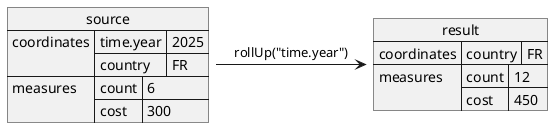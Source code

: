@startuml


json source {
    "coordinates": {
        "time.year":"2025",
        "country":"FR"
    }
    ,
    "measures": {
        "count": 6,
        "cost": 300
    }
}

json result {
    "coordinates": {
        "country":"FR"
    }
    ,
    "measures": {
        "count": 12,
        "cost": 450
    }
}

source -> result : rollUp("time.year")


@endu
